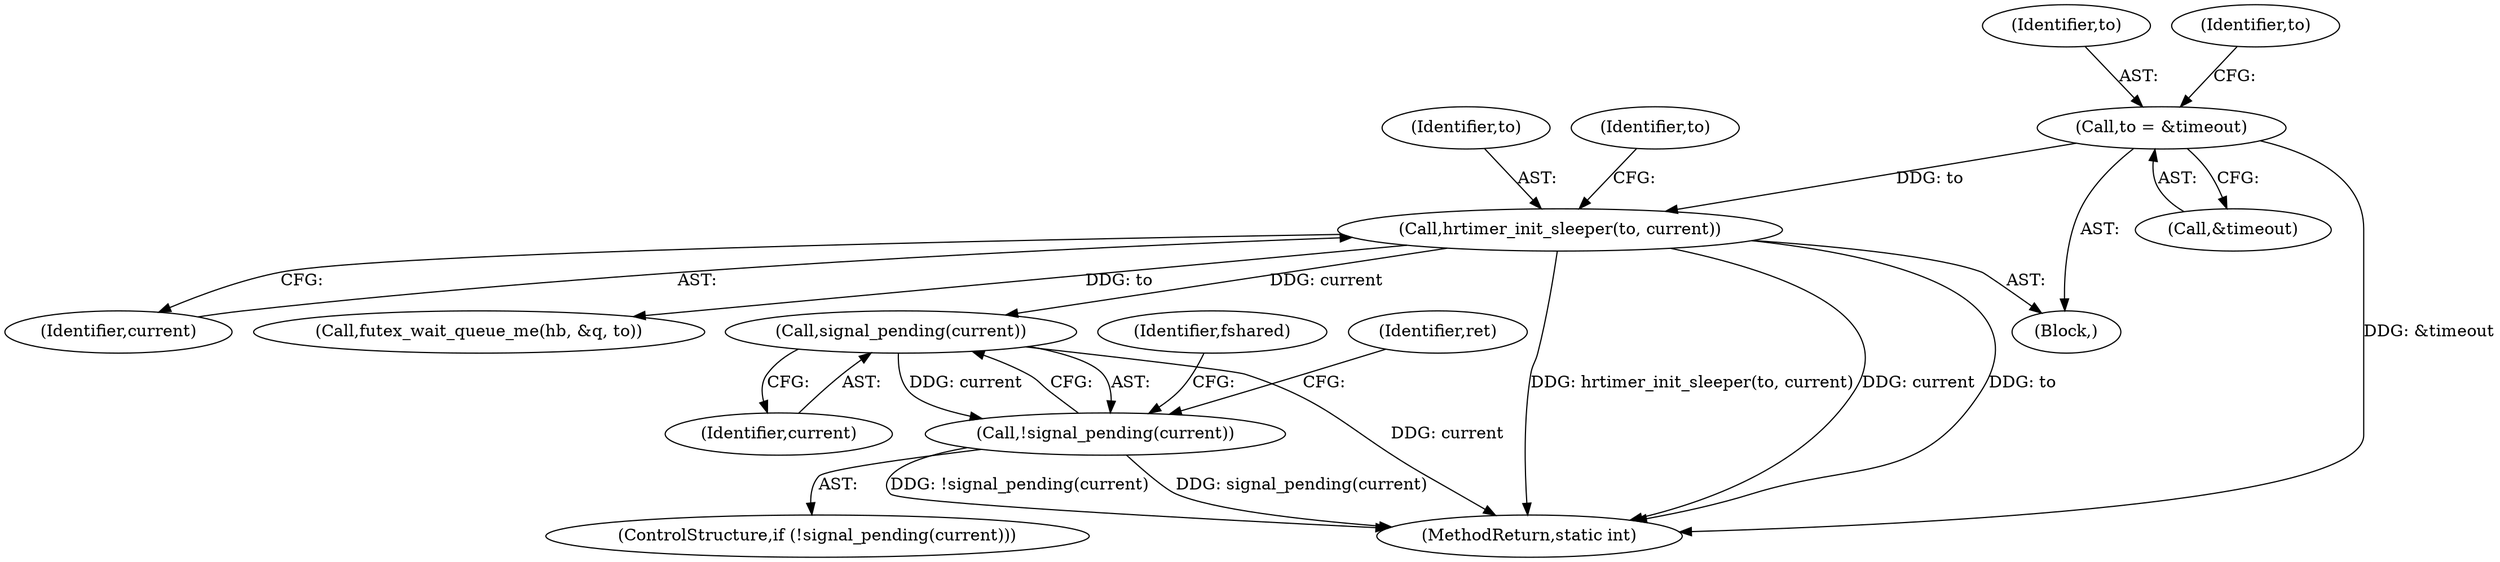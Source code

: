 digraph "1_linux_7ada876a8703f23befbb20a7465a702ee39b1704@API" {
"1000219" [label="(Call,signal_pending(current))"];
"1000164" [label="(Call,hrtimer_init_sleeper(to, current))"];
"1000150" [label="(Call,to = &timeout)"];
"1000218" [label="(Call,!signal_pending(current))"];
"1000151" [label="(Identifier,to)"];
"1000219" [label="(Call,signal_pending(current))"];
"1000218" [label="(Call,!signal_pending(current))"];
"1000152" [label="(Call,&timeout)"];
"1000220" [label="(Identifier,current)"];
"1000217" [label="(ControlStructure,if (!signal_pending(current)))"];
"1000164" [label="(Call,hrtimer_init_sleeper(to, current))"];
"1000149" [label="(Block,)"];
"1000170" [label="(Identifier,to)"];
"1000150" [label="(Call,to = &timeout)"];
"1000166" [label="(Identifier,current)"];
"1000230" [label="(Identifier,ret)"];
"1000165" [label="(Identifier,to)"];
"1000157" [label="(Identifier,to)"];
"1000332" [label="(MethodReturn,static int)"];
"1000191" [label="(Call,futex_wait_queue_me(hb, &q, to))"];
"1000223" [label="(Identifier,fshared)"];
"1000219" -> "1000218"  [label="AST: "];
"1000219" -> "1000220"  [label="CFG: "];
"1000220" -> "1000219"  [label="AST: "];
"1000218" -> "1000219"  [label="CFG: "];
"1000219" -> "1000332"  [label="DDG: current"];
"1000219" -> "1000218"  [label="DDG: current"];
"1000164" -> "1000219"  [label="DDG: current"];
"1000164" -> "1000149"  [label="AST: "];
"1000164" -> "1000166"  [label="CFG: "];
"1000165" -> "1000164"  [label="AST: "];
"1000166" -> "1000164"  [label="AST: "];
"1000170" -> "1000164"  [label="CFG: "];
"1000164" -> "1000332"  [label="DDG: hrtimer_init_sleeper(to, current)"];
"1000164" -> "1000332"  [label="DDG: current"];
"1000164" -> "1000332"  [label="DDG: to"];
"1000150" -> "1000164"  [label="DDG: to"];
"1000164" -> "1000191"  [label="DDG: to"];
"1000150" -> "1000149"  [label="AST: "];
"1000150" -> "1000152"  [label="CFG: "];
"1000151" -> "1000150"  [label="AST: "];
"1000152" -> "1000150"  [label="AST: "];
"1000157" -> "1000150"  [label="CFG: "];
"1000150" -> "1000332"  [label="DDG: &timeout"];
"1000218" -> "1000217"  [label="AST: "];
"1000223" -> "1000218"  [label="CFG: "];
"1000230" -> "1000218"  [label="CFG: "];
"1000218" -> "1000332"  [label="DDG: signal_pending(current)"];
"1000218" -> "1000332"  [label="DDG: !signal_pending(current)"];
}
